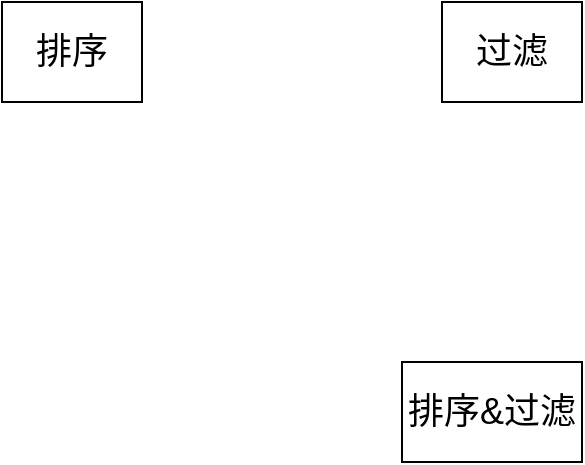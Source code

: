 <mxfile version="21.3.8" type="github">
  <diagram name="Page-1" id="Pj8JxLWc7A7s6rLNthNV">
    <mxGraphModel dx="1434" dy="756" grid="1" gridSize="10" guides="1" tooltips="1" connect="1" arrows="1" fold="1" page="1" pageScale="1" pageWidth="827" pageHeight="1169" math="0" shadow="0">
      <root>
        <mxCell id="0" />
        <mxCell id="1" parent="0" />
        <mxCell id="4GPm9JofVKqe6rXFsB5L-1" value="&lt;font style=&quot;font-size: 18px;&quot;&gt;排序&lt;/font&gt;" style="rounded=0;whiteSpace=wrap;html=1;" vertex="1" parent="1">
          <mxGeometry x="150" y="200" width="70" height="50" as="geometry" />
        </mxCell>
        <mxCell id="4GPm9JofVKqe6rXFsB5L-2" value="&lt;font style=&quot;font-size: 18px;&quot;&gt;过滤&lt;/font&gt;" style="rounded=0;whiteSpace=wrap;html=1;" vertex="1" parent="1">
          <mxGeometry x="370" y="200" width="70" height="50" as="geometry" />
        </mxCell>
        <mxCell id="4GPm9JofVKqe6rXFsB5L-5" value="&lt;font style=&quot;font-size: 18px;&quot;&gt;排序&amp;amp;过滤&lt;/font&gt;" style="rounded=0;whiteSpace=wrap;html=1;" vertex="1" parent="1">
          <mxGeometry x="350" y="380" width="90" height="50" as="geometry" />
        </mxCell>
      </root>
    </mxGraphModel>
  </diagram>
</mxfile>
